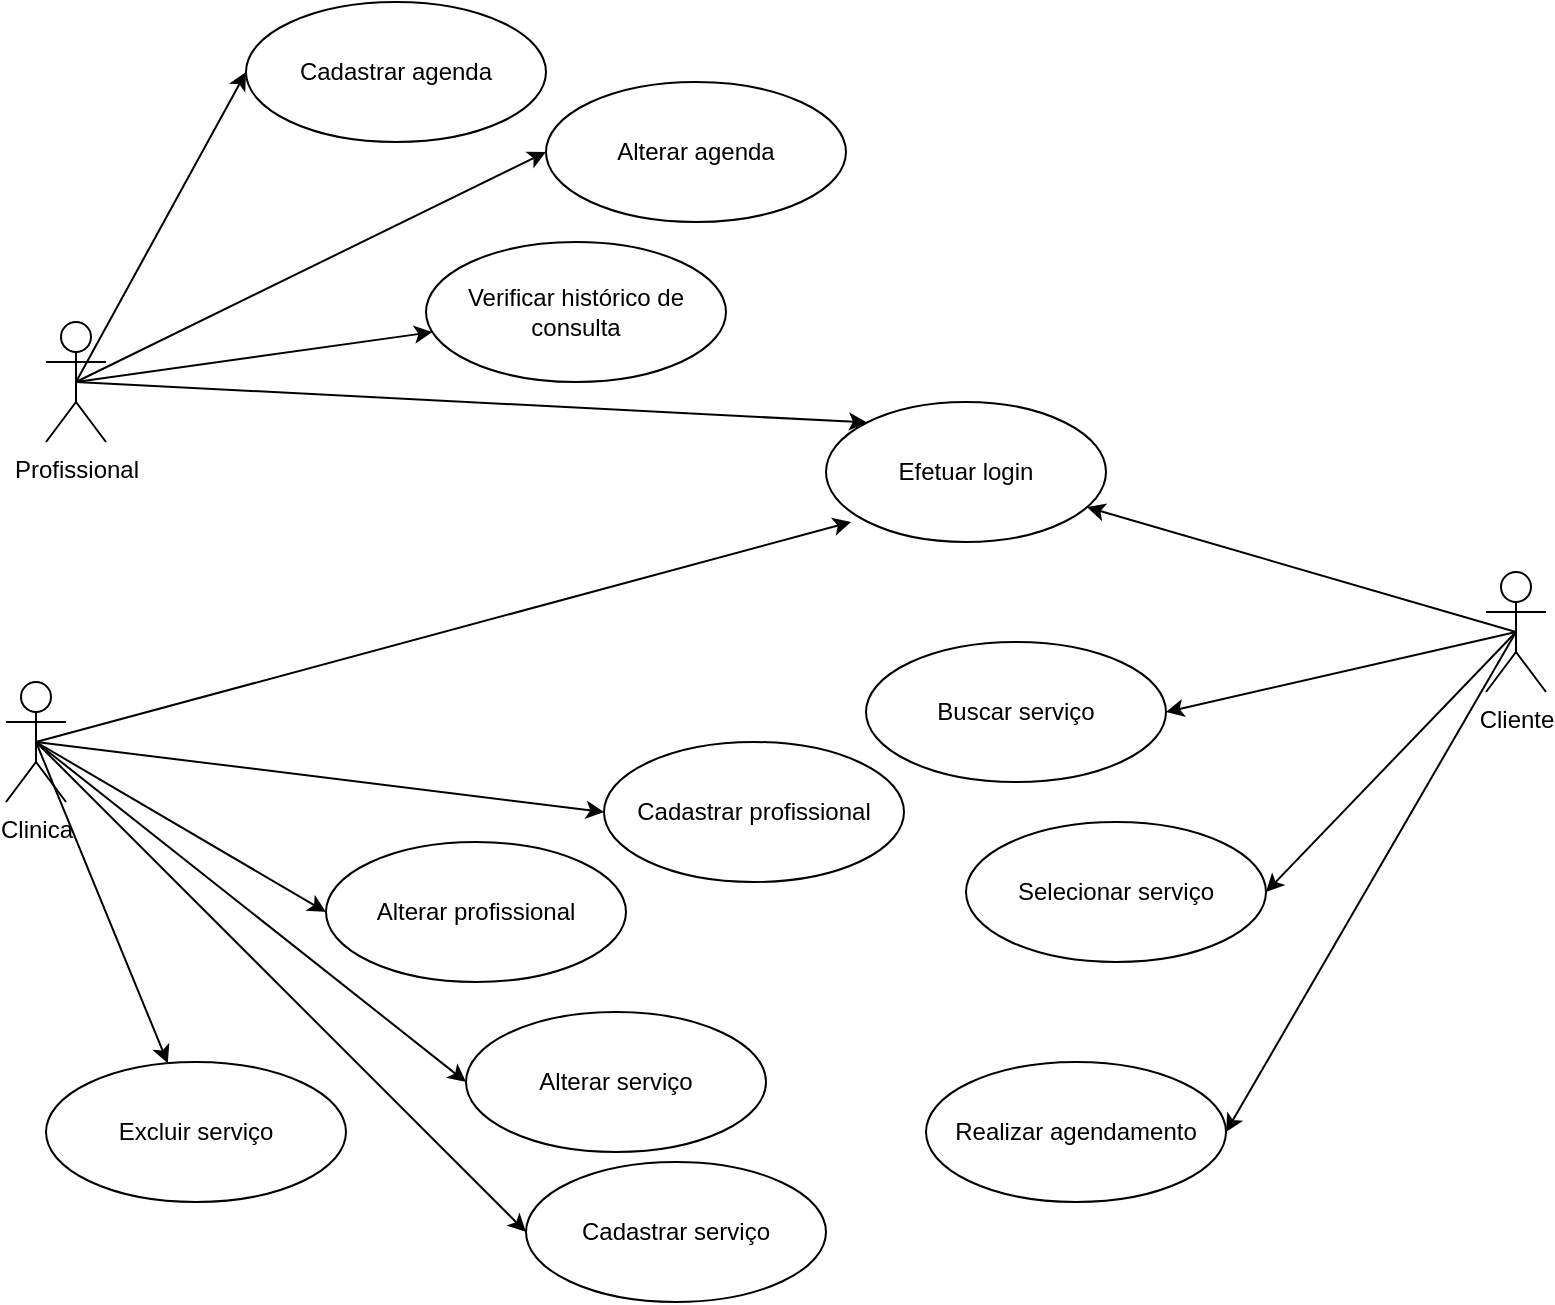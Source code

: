 <mxfile version="22.0.0" type="github">
  <diagram name="Página-1" id="Iu1hGT1gTBS3_60JgMqf">
    <mxGraphModel dx="1183" dy="549" grid="1" gridSize="10" guides="1" tooltips="1" connect="1" arrows="1" fold="1" page="1" pageScale="1" pageWidth="827" pageHeight="1169" math="0" shadow="0">
      <root>
        <mxCell id="0" />
        <mxCell id="1" parent="0" />
        <mxCell id="n0VYCAZRKLvNZl6ZHIPF-22" style="rounded=0;orthogonalLoop=1;jettySize=auto;html=1;exitX=0.5;exitY=0.5;exitDx=0;exitDy=0;exitPerimeter=0;" edge="1" parent="1" source="A82MeaCJVfevSgUQ1sRY-1" target="A82MeaCJVfevSgUQ1sRY-3">
          <mxGeometry relative="1" as="geometry" />
        </mxCell>
        <mxCell id="n0VYCAZRKLvNZl6ZHIPF-25" style="rounded=0;orthogonalLoop=1;jettySize=auto;html=1;exitX=0.5;exitY=0.5;exitDx=0;exitDy=0;exitPerimeter=0;entryX=1;entryY=0.5;entryDx=0;entryDy=0;" edge="1" parent="1" source="A82MeaCJVfevSgUQ1sRY-1" target="n0VYCAZRKLvNZl6ZHIPF-18">
          <mxGeometry relative="1" as="geometry" />
        </mxCell>
        <mxCell id="n0VYCAZRKLvNZl6ZHIPF-26" style="rounded=0;orthogonalLoop=1;jettySize=auto;html=1;exitX=0.5;exitY=0.5;exitDx=0;exitDy=0;exitPerimeter=0;entryX=1;entryY=0.5;entryDx=0;entryDy=0;" edge="1" parent="1" source="A82MeaCJVfevSgUQ1sRY-1" target="n0VYCAZRKLvNZl6ZHIPF-17">
          <mxGeometry relative="1" as="geometry" />
        </mxCell>
        <mxCell id="n0VYCAZRKLvNZl6ZHIPF-27" style="rounded=0;orthogonalLoop=1;jettySize=auto;html=1;exitX=0.5;exitY=0.5;exitDx=0;exitDy=0;exitPerimeter=0;entryX=1;entryY=0.5;entryDx=0;entryDy=0;" edge="1" parent="1" source="A82MeaCJVfevSgUQ1sRY-1" target="n0VYCAZRKLvNZl6ZHIPF-9">
          <mxGeometry relative="1" as="geometry" />
        </mxCell>
        <mxCell id="A82MeaCJVfevSgUQ1sRY-1" value="Cliente" style="shape=umlActor;verticalLabelPosition=bottom;verticalAlign=top;html=1;" parent="1" vertex="1">
          <mxGeometry x="780" y="295" width="30" height="60" as="geometry" />
        </mxCell>
        <mxCell id="n0VYCAZRKLvNZl6ZHIPF-28" style="rounded=0;orthogonalLoop=1;jettySize=auto;html=1;exitX=0.5;exitY=0.5;exitDx=0;exitDy=0;exitPerimeter=0;entryX=0;entryY=0;entryDx=0;entryDy=0;" edge="1" parent="1" source="A82MeaCJVfevSgUQ1sRY-2" target="A82MeaCJVfevSgUQ1sRY-3">
          <mxGeometry relative="1" as="geometry" />
        </mxCell>
        <mxCell id="n0VYCAZRKLvNZl6ZHIPF-29" style="rounded=0;orthogonalLoop=1;jettySize=auto;html=1;exitX=0.5;exitY=0.5;exitDx=0;exitDy=0;exitPerimeter=0;" edge="1" parent="1" source="A82MeaCJVfevSgUQ1sRY-2" target="A82MeaCJVfevSgUQ1sRY-5">
          <mxGeometry relative="1" as="geometry" />
        </mxCell>
        <mxCell id="n0VYCAZRKLvNZl6ZHIPF-30" style="rounded=0;orthogonalLoop=1;jettySize=auto;html=1;exitX=0.5;exitY=0.5;exitDx=0;exitDy=0;exitPerimeter=0;entryX=0;entryY=0.5;entryDx=0;entryDy=0;" edge="1" parent="1" source="A82MeaCJVfevSgUQ1sRY-2" target="n0VYCAZRKLvNZl6ZHIPF-10">
          <mxGeometry relative="1" as="geometry" />
        </mxCell>
        <mxCell id="n0VYCAZRKLvNZl6ZHIPF-31" style="rounded=0;orthogonalLoop=1;jettySize=auto;html=1;exitX=0.5;exitY=0.5;exitDx=0;exitDy=0;exitPerimeter=0;entryX=0;entryY=0.5;entryDx=0;entryDy=0;" edge="1" parent="1" source="A82MeaCJVfevSgUQ1sRY-2" target="n0VYCAZRKLvNZl6ZHIPF-11">
          <mxGeometry relative="1" as="geometry" />
        </mxCell>
        <mxCell id="A82MeaCJVfevSgUQ1sRY-2" value="Profissional" style="shape=umlActor;verticalLabelPosition=bottom;verticalAlign=top;html=1;" parent="1" vertex="1">
          <mxGeometry x="60" y="170" width="30" height="60" as="geometry" />
        </mxCell>
        <mxCell id="A82MeaCJVfevSgUQ1sRY-3" value="Efetuar login" style="ellipse;whiteSpace=wrap;html=1;" parent="1" vertex="1">
          <mxGeometry x="450" y="210" width="140" height="70" as="geometry" />
        </mxCell>
        <mxCell id="A82MeaCJVfevSgUQ1sRY-5" value="Verificar histórico de consulta" style="ellipse;whiteSpace=wrap;html=1;" parent="1" vertex="1">
          <mxGeometry x="250" y="130" width="150" height="70" as="geometry" />
        </mxCell>
        <mxCell id="n0VYCAZRKLvNZl6ZHIPF-21" style="rounded=0;orthogonalLoop=1;jettySize=auto;html=1;exitX=0.5;exitY=0.5;exitDx=0;exitDy=0;exitPerimeter=0;entryX=0;entryY=0.5;entryDx=0;entryDy=0;" edge="1" parent="1" source="n0VYCAZRKLvNZl6ZHIPF-1" target="n0VYCAZRKLvNZl6ZHIPF-19">
          <mxGeometry relative="1" as="geometry" />
        </mxCell>
        <mxCell id="n0VYCAZRKLvNZl6ZHIPF-23" style="rounded=0;orthogonalLoop=1;jettySize=auto;html=1;exitX=0.5;exitY=0.5;exitDx=0;exitDy=0;exitPerimeter=0;entryX=0.09;entryY=0.857;entryDx=0;entryDy=0;entryPerimeter=0;" edge="1" parent="1" source="n0VYCAZRKLvNZl6ZHIPF-1" target="A82MeaCJVfevSgUQ1sRY-3">
          <mxGeometry relative="1" as="geometry" />
        </mxCell>
        <mxCell id="n0VYCAZRKLvNZl6ZHIPF-33" style="rounded=0;orthogonalLoop=1;jettySize=auto;html=1;exitX=0.5;exitY=0.5;exitDx=0;exitDy=0;exitPerimeter=0;entryX=0;entryY=0.5;entryDx=0;entryDy=0;" edge="1" parent="1" source="n0VYCAZRKLvNZl6ZHIPF-1" target="n0VYCAZRKLvNZl6ZHIPF-20">
          <mxGeometry relative="1" as="geometry" />
        </mxCell>
        <mxCell id="n0VYCAZRKLvNZl6ZHIPF-35" style="rounded=0;orthogonalLoop=1;jettySize=auto;html=1;exitX=0.5;exitY=0.5;exitDx=0;exitDy=0;exitPerimeter=0;entryX=0;entryY=0.5;entryDx=0;entryDy=0;" edge="1" parent="1" source="n0VYCAZRKLvNZl6ZHIPF-1" target="n0VYCAZRKLvNZl6ZHIPF-14">
          <mxGeometry relative="1" as="geometry" />
        </mxCell>
        <mxCell id="n0VYCAZRKLvNZl6ZHIPF-36" style="rounded=0;orthogonalLoop=1;jettySize=auto;html=1;exitX=0.5;exitY=0.5;exitDx=0;exitDy=0;exitPerimeter=0;entryX=0;entryY=0.5;entryDx=0;entryDy=0;" edge="1" parent="1" source="n0VYCAZRKLvNZl6ZHIPF-1" target="n0VYCAZRKLvNZl6ZHIPF-15">
          <mxGeometry relative="1" as="geometry" />
        </mxCell>
        <mxCell id="n0VYCAZRKLvNZl6ZHIPF-37" style="rounded=0;orthogonalLoop=1;jettySize=auto;html=1;exitX=0.5;exitY=0.5;exitDx=0;exitDy=0;exitPerimeter=0;" edge="1" parent="1" source="n0VYCAZRKLvNZl6ZHIPF-1" target="n0VYCAZRKLvNZl6ZHIPF-16">
          <mxGeometry relative="1" as="geometry" />
        </mxCell>
        <mxCell id="n0VYCAZRKLvNZl6ZHIPF-1" value="Clinica" style="shape=umlActor;verticalLabelPosition=bottom;verticalAlign=top;html=1;" vertex="1" parent="1">
          <mxGeometry x="40" y="350" width="30" height="60" as="geometry" />
        </mxCell>
        <mxCell id="n0VYCAZRKLvNZl6ZHIPF-9" value="Realizar agendamento" style="ellipse;whiteSpace=wrap;html=1;" vertex="1" parent="1">
          <mxGeometry x="500" y="540" width="150" height="70" as="geometry" />
        </mxCell>
        <mxCell id="n0VYCAZRKLvNZl6ZHIPF-10" value="Alterar agenda" style="ellipse;whiteSpace=wrap;html=1;" vertex="1" parent="1">
          <mxGeometry x="310" y="50" width="150" height="70" as="geometry" />
        </mxCell>
        <mxCell id="n0VYCAZRKLvNZl6ZHIPF-11" value="Cadastrar agenda" style="ellipse;whiteSpace=wrap;html=1;" vertex="1" parent="1">
          <mxGeometry x="160" y="10" width="150" height="70" as="geometry" />
        </mxCell>
        <mxCell id="n0VYCAZRKLvNZl6ZHIPF-14" value="Cadastrar serviço" style="ellipse;whiteSpace=wrap;html=1;" vertex="1" parent="1">
          <mxGeometry x="300" y="590" width="150" height="70" as="geometry" />
        </mxCell>
        <mxCell id="n0VYCAZRKLvNZl6ZHIPF-15" value="Alterar serviço" style="ellipse;whiteSpace=wrap;html=1;" vertex="1" parent="1">
          <mxGeometry x="270" y="515" width="150" height="70" as="geometry" />
        </mxCell>
        <mxCell id="n0VYCAZRKLvNZl6ZHIPF-16" value="Excluir serviço" style="ellipse;whiteSpace=wrap;html=1;" vertex="1" parent="1">
          <mxGeometry x="60" y="540" width="150" height="70" as="geometry" />
        </mxCell>
        <mxCell id="n0VYCAZRKLvNZl6ZHIPF-17" value="Selecionar serviço" style="ellipse;whiteSpace=wrap;html=1;" vertex="1" parent="1">
          <mxGeometry x="520" y="420" width="150" height="70" as="geometry" />
        </mxCell>
        <mxCell id="n0VYCAZRKLvNZl6ZHIPF-18" value="Buscar serviço" style="ellipse;whiteSpace=wrap;html=1;" vertex="1" parent="1">
          <mxGeometry x="470" y="330" width="150" height="70" as="geometry" />
        </mxCell>
        <mxCell id="n0VYCAZRKLvNZl6ZHIPF-19" value="Cadastrar profissional" style="ellipse;whiteSpace=wrap;html=1;" vertex="1" parent="1">
          <mxGeometry x="339" y="380" width="150" height="70" as="geometry" />
        </mxCell>
        <mxCell id="n0VYCAZRKLvNZl6ZHIPF-20" value="Alterar profissional" style="ellipse;whiteSpace=wrap;html=1;" vertex="1" parent="1">
          <mxGeometry x="200" y="430" width="150" height="70" as="geometry" />
        </mxCell>
      </root>
    </mxGraphModel>
  </diagram>
</mxfile>
